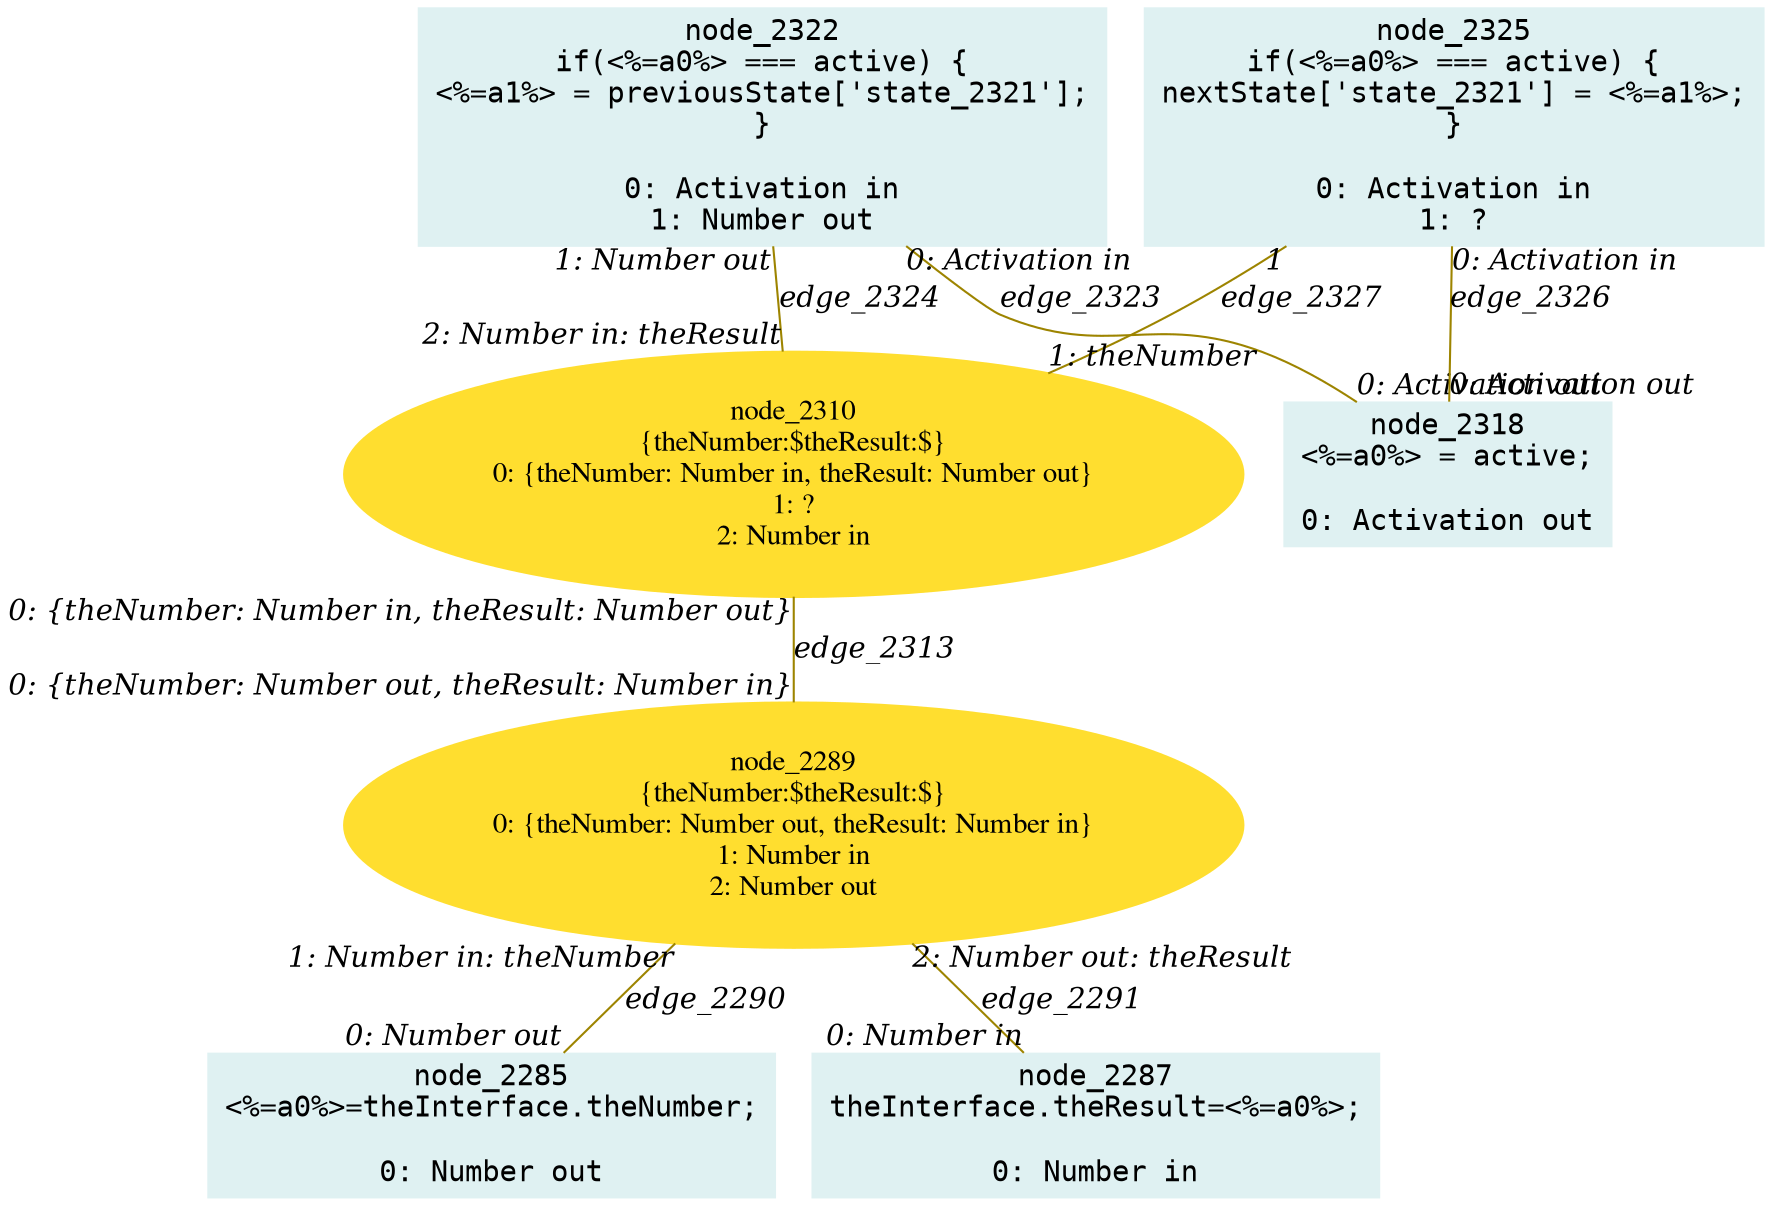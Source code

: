 digraph g{node_2285 [shape="box", style="filled", color="#dff1f2", fontname="Courier", label="node_2285
<%=a0%>=theInterface.theNumber;

0: Number out" ]
node_2287 [shape="box", style="filled", color="#dff1f2", fontname="Courier", label="node_2287
theInterface.theResult=<%=a0%>;

0: Number in" ]
node_2289 [shape="ellipse", style="filled", color="#ffde2f", fontname="Times", label="node_2289
{theNumber:$theResult:$}
0: {theNumber: Number out, theResult: Number in}
1: Number in
2: Number out" ]
node_2310 [shape="ellipse", style="filled", color="#ffde2f", fontname="Times", label="node_2310
{theNumber:$theResult:$}
0: {theNumber: Number in, theResult: Number out}
1: ?
2: Number in" ]
node_2318 [shape="box", style="filled", color="#dff1f2", fontname="Courier", label="node_2318
<%=a0%> = active;

0: Activation out" ]
node_2322 [shape="box", style="filled", color="#dff1f2", fontname="Courier", label="node_2322
if(<%=a0%> === active) {
<%=a1%> = previousState['state_2321'];
}

0: Activation in
1: Number out" ]
node_2325 [shape="box", style="filled", color="#dff1f2", fontname="Courier", label="node_2325
if(<%=a0%> === active) {
nextState['state_2321'] = <%=a1%>;
}

0: Activation in
1: ?" ]
node_2289 -> node_2285 [dir=none, arrowHead=none, fontname="Times-Italic", arrowsize=1, color="#9d8400", label="edge_2290",  headlabel="0: Number out", taillabel="1: Number in: theNumber" ]
node_2289 -> node_2287 [dir=none, arrowHead=none, fontname="Times-Italic", arrowsize=1, color="#9d8400", label="edge_2291",  headlabel="0: Number in", taillabel="2: Number out: theResult" ]
node_2310 -> node_2289 [dir=none, arrowHead=none, fontname="Times-Italic", arrowsize=1, color="#9d8400", label="edge_2313",  headlabel="0: {theNumber: Number out, theResult: Number in}", taillabel="0: {theNumber: Number in, theResult: Number out}" ]
node_2322 -> node_2318 [dir=none, arrowHead=none, fontname="Times-Italic", arrowsize=1, color="#9d8400", label="edge_2323",  headlabel="0: Activation out", taillabel="0: Activation in" ]
node_2322 -> node_2310 [dir=none, arrowHead=none, fontname="Times-Italic", arrowsize=1, color="#9d8400", label="edge_2324",  headlabel="2: Number in: theResult", taillabel="1: Number out" ]
node_2325 -> node_2318 [dir=none, arrowHead=none, fontname="Times-Italic", arrowsize=1, color="#9d8400", label="edge_2326",  headlabel="0: Activation out", taillabel="0: Activation in" ]
node_2325 -> node_2310 [dir=none, arrowHead=none, fontname="Times-Italic", arrowsize=1, color="#9d8400", label="edge_2327",  headlabel="1: theNumber", taillabel="1" ]
}